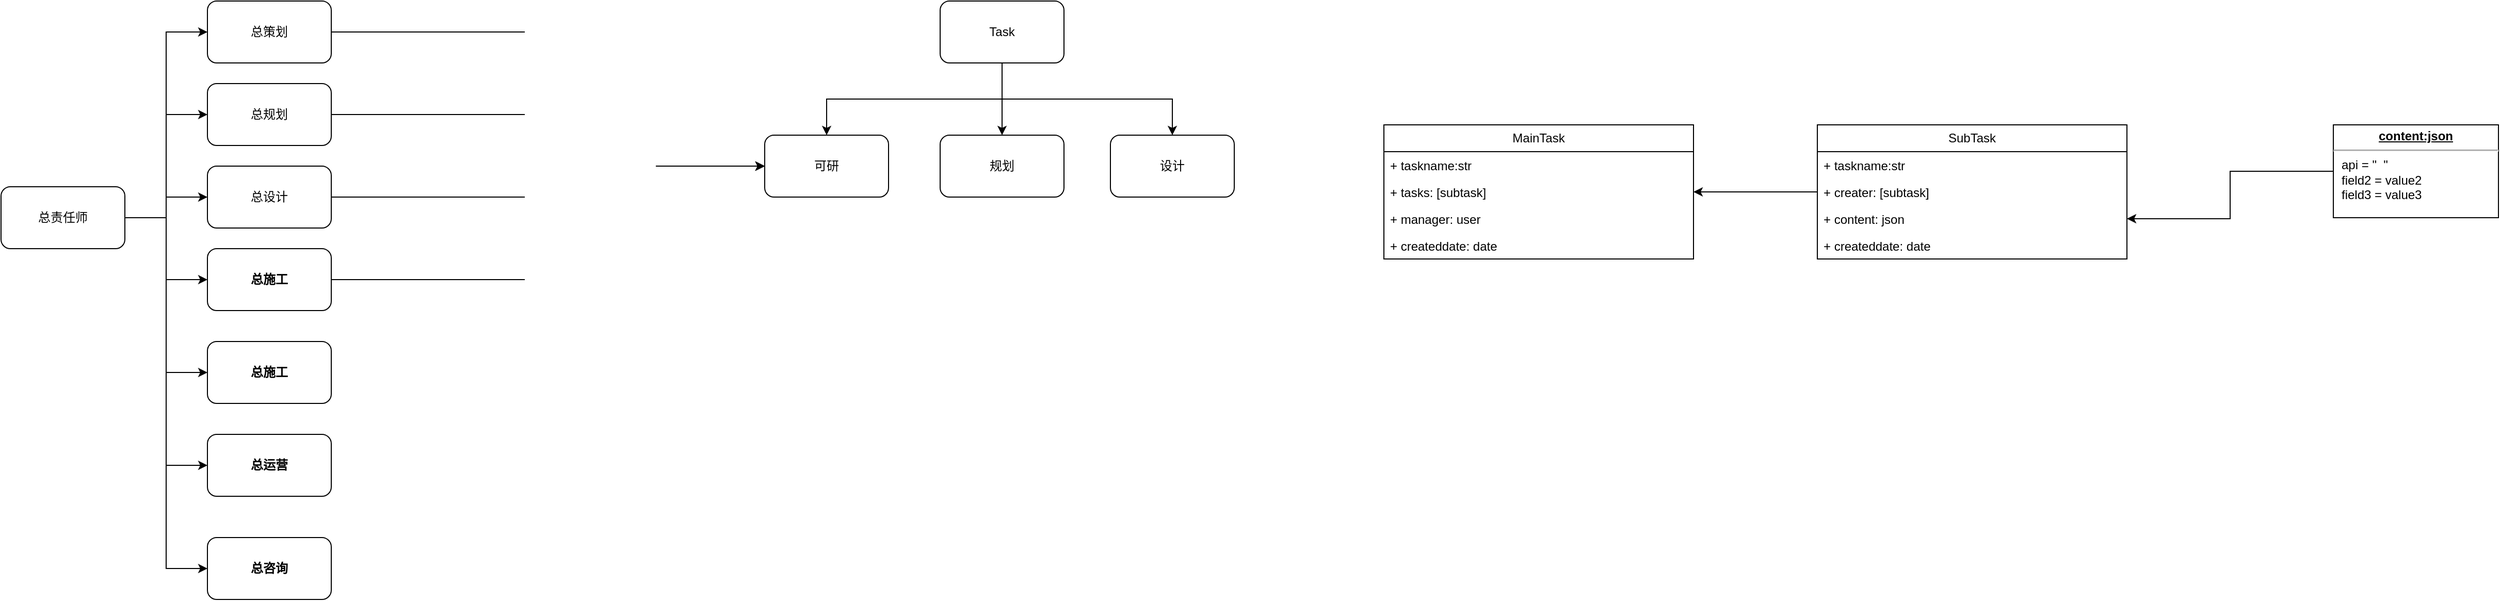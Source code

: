 <mxfile version="21.2.9" type="github">
  <diagram name="Page-1" id="kg5Vm6Oi2As0jij2HQP2">
    <mxGraphModel dx="922" dy="492" grid="1" gridSize="10" guides="1" tooltips="1" connect="1" arrows="1" fold="1" page="1" pageScale="1" pageWidth="850" pageHeight="1100" math="0" shadow="0">
      <root>
        <mxCell id="0" />
        <mxCell id="1" parent="0" />
        <mxCell id="bjH7fD4pgpkKv8-tsCGC-4" style="edgeStyle=orthogonalEdgeStyle;rounded=0;orthogonalLoop=1;jettySize=auto;html=1;entryX=0;entryY=0.5;entryDx=0;entryDy=0;" edge="1" parent="1" source="bjH7fD4pgpkKv8-tsCGC-1" target="bjH7fD4pgpkKv8-tsCGC-2">
          <mxGeometry relative="1" as="geometry" />
        </mxCell>
        <mxCell id="bjH7fD4pgpkKv8-tsCGC-6" style="edgeStyle=orthogonalEdgeStyle;rounded=0;orthogonalLoop=1;jettySize=auto;html=1;" edge="1" parent="1" source="bjH7fD4pgpkKv8-tsCGC-1" target="bjH7fD4pgpkKv8-tsCGC-5">
          <mxGeometry relative="1" as="geometry" />
        </mxCell>
        <mxCell id="bjH7fD4pgpkKv8-tsCGC-8" style="edgeStyle=orthogonalEdgeStyle;rounded=0;orthogonalLoop=1;jettySize=auto;html=1;entryX=0;entryY=0.5;entryDx=0;entryDy=0;" edge="1" parent="1" source="bjH7fD4pgpkKv8-tsCGC-1" target="bjH7fD4pgpkKv8-tsCGC-7">
          <mxGeometry relative="1" as="geometry" />
        </mxCell>
        <mxCell id="bjH7fD4pgpkKv8-tsCGC-10" style="edgeStyle=orthogonalEdgeStyle;rounded=0;orthogonalLoop=1;jettySize=auto;html=1;entryX=0;entryY=0.5;entryDx=0;entryDy=0;" edge="1" parent="1" source="bjH7fD4pgpkKv8-tsCGC-1" target="bjH7fD4pgpkKv8-tsCGC-9">
          <mxGeometry relative="1" as="geometry" />
        </mxCell>
        <mxCell id="bjH7fD4pgpkKv8-tsCGC-12" style="edgeStyle=orthogonalEdgeStyle;rounded=0;orthogonalLoop=1;jettySize=auto;html=1;entryX=0;entryY=0.5;entryDx=0;entryDy=0;" edge="1" parent="1" source="bjH7fD4pgpkKv8-tsCGC-1" target="bjH7fD4pgpkKv8-tsCGC-11">
          <mxGeometry relative="1" as="geometry" />
        </mxCell>
        <mxCell id="bjH7fD4pgpkKv8-tsCGC-14" style="edgeStyle=orthogonalEdgeStyle;rounded=0;orthogonalLoop=1;jettySize=auto;html=1;entryX=0;entryY=0.5;entryDx=0;entryDy=0;" edge="1" parent="1" source="bjH7fD4pgpkKv8-tsCGC-1" target="bjH7fD4pgpkKv8-tsCGC-13">
          <mxGeometry relative="1" as="geometry" />
        </mxCell>
        <mxCell id="bjH7fD4pgpkKv8-tsCGC-16" style="edgeStyle=orthogonalEdgeStyle;rounded=0;orthogonalLoop=1;jettySize=auto;html=1;entryX=0;entryY=0.5;entryDx=0;entryDy=0;" edge="1" parent="1" source="bjH7fD4pgpkKv8-tsCGC-1" target="bjH7fD4pgpkKv8-tsCGC-15">
          <mxGeometry relative="1" as="geometry" />
        </mxCell>
        <mxCell id="bjH7fD4pgpkKv8-tsCGC-1" value="总责任师" style="rounded=1;whiteSpace=wrap;html=1;" vertex="1" parent="1">
          <mxGeometry x="80" y="220" width="120" height="60" as="geometry" />
        </mxCell>
        <mxCell id="bjH7fD4pgpkKv8-tsCGC-25" style="edgeStyle=orthogonalEdgeStyle;rounded=0;orthogonalLoop=1;jettySize=auto;html=1;" edge="1" parent="1" source="bjH7fD4pgpkKv8-tsCGC-2" target="bjH7fD4pgpkKv8-tsCGC-20">
          <mxGeometry relative="1" as="geometry" />
        </mxCell>
        <mxCell id="bjH7fD4pgpkKv8-tsCGC-2" value="总规划" style="rounded=1;whiteSpace=wrap;html=1;" vertex="1" parent="1">
          <mxGeometry x="280" y="120" width="120" height="60" as="geometry" />
        </mxCell>
        <mxCell id="bjH7fD4pgpkKv8-tsCGC-26" style="edgeStyle=orthogonalEdgeStyle;rounded=0;orthogonalLoop=1;jettySize=auto;html=1;entryX=0;entryY=0.5;entryDx=0;entryDy=0;" edge="1" parent="1" source="bjH7fD4pgpkKv8-tsCGC-5" target="bjH7fD4pgpkKv8-tsCGC-20">
          <mxGeometry relative="1" as="geometry" />
        </mxCell>
        <mxCell id="bjH7fD4pgpkKv8-tsCGC-5" value="总设计" style="rounded=1;whiteSpace=wrap;html=1;" vertex="1" parent="1">
          <mxGeometry x="280" y="200" width="120" height="60" as="geometry" />
        </mxCell>
        <mxCell id="bjH7fD4pgpkKv8-tsCGC-27" style="edgeStyle=orthogonalEdgeStyle;rounded=0;orthogonalLoop=1;jettySize=auto;html=1;entryX=0;entryY=0.5;entryDx=0;entryDy=0;" edge="1" parent="1" source="bjH7fD4pgpkKv8-tsCGC-7" target="bjH7fD4pgpkKv8-tsCGC-20">
          <mxGeometry relative="1" as="geometry" />
        </mxCell>
        <mxCell id="bjH7fD4pgpkKv8-tsCGC-7" value="总施工" style="rounded=1;whiteSpace=wrap;html=1;fontStyle=1" vertex="1" parent="1">
          <mxGeometry x="280" y="280" width="120" height="60" as="geometry" />
        </mxCell>
        <mxCell id="bjH7fD4pgpkKv8-tsCGC-9" value="总施工" style="rounded=1;whiteSpace=wrap;html=1;fontStyle=1" vertex="1" parent="1">
          <mxGeometry x="280" y="370" width="120" height="60" as="geometry" />
        </mxCell>
        <mxCell id="bjH7fD4pgpkKv8-tsCGC-24" style="edgeStyle=orthogonalEdgeStyle;rounded=0;orthogonalLoop=1;jettySize=auto;html=1;entryX=0;entryY=0.5;entryDx=0;entryDy=0;" edge="1" parent="1" source="bjH7fD4pgpkKv8-tsCGC-11" target="bjH7fD4pgpkKv8-tsCGC-20">
          <mxGeometry relative="1" as="geometry" />
        </mxCell>
        <mxCell id="bjH7fD4pgpkKv8-tsCGC-11" value="总策划" style="rounded=1;whiteSpace=wrap;html=1;" vertex="1" parent="1">
          <mxGeometry x="280" y="40" width="120" height="60" as="geometry" />
        </mxCell>
        <mxCell id="bjH7fD4pgpkKv8-tsCGC-13" value="总运营" style="rounded=1;whiteSpace=wrap;html=1;fontStyle=1" vertex="1" parent="1">
          <mxGeometry x="280" y="460" width="120" height="60" as="geometry" />
        </mxCell>
        <mxCell id="bjH7fD4pgpkKv8-tsCGC-15" value="总咨询" style="rounded=1;whiteSpace=wrap;html=1;fontStyle=1" vertex="1" parent="1">
          <mxGeometry x="280" y="560" width="120" height="60" as="geometry" />
        </mxCell>
        <mxCell id="bjH7fD4pgpkKv8-tsCGC-21" style="edgeStyle=orthogonalEdgeStyle;rounded=0;orthogonalLoop=1;jettySize=auto;html=1;exitX=0.5;exitY=1;exitDx=0;exitDy=0;" edge="1" parent="1" source="bjH7fD4pgpkKv8-tsCGC-19" target="bjH7fD4pgpkKv8-tsCGC-20">
          <mxGeometry relative="1" as="geometry" />
        </mxCell>
        <mxCell id="bjH7fD4pgpkKv8-tsCGC-23" style="edgeStyle=orthogonalEdgeStyle;rounded=0;orthogonalLoop=1;jettySize=auto;html=1;exitX=0.5;exitY=1;exitDx=0;exitDy=0;" edge="1" parent="1" source="bjH7fD4pgpkKv8-tsCGC-19" target="bjH7fD4pgpkKv8-tsCGC-22">
          <mxGeometry relative="1" as="geometry" />
        </mxCell>
        <mxCell id="bjH7fD4pgpkKv8-tsCGC-29" style="edgeStyle=orthogonalEdgeStyle;rounded=0;orthogonalLoop=1;jettySize=auto;html=1;" edge="1" parent="1" source="bjH7fD4pgpkKv8-tsCGC-19" target="bjH7fD4pgpkKv8-tsCGC-28">
          <mxGeometry relative="1" as="geometry" />
        </mxCell>
        <mxCell id="bjH7fD4pgpkKv8-tsCGC-19" value="&lt;div&gt;Task&lt;/div&gt;" style="rounded=1;whiteSpace=wrap;html=1;" vertex="1" parent="1">
          <mxGeometry x="990" y="40" width="120" height="60" as="geometry" />
        </mxCell>
        <mxCell id="bjH7fD4pgpkKv8-tsCGC-20" value="可研" style="rounded=1;whiteSpace=wrap;html=1;" vertex="1" parent="1">
          <mxGeometry x="820" y="170" width="120" height="60" as="geometry" />
        </mxCell>
        <mxCell id="bjH7fD4pgpkKv8-tsCGC-22" value="设计" style="rounded=1;whiteSpace=wrap;html=1;" vertex="1" parent="1">
          <mxGeometry x="1155" y="170" width="120" height="60" as="geometry" />
        </mxCell>
        <mxCell id="bjH7fD4pgpkKv8-tsCGC-28" value="规划" style="rounded=1;whiteSpace=wrap;html=1;" vertex="1" parent="1">
          <mxGeometry x="990" y="170" width="120" height="60" as="geometry" />
        </mxCell>
        <mxCell id="bjH7fD4pgpkKv8-tsCGC-30" value="MainTask" style="swimlane;fontStyle=0;childLayout=stackLayout;horizontal=1;startSize=26;fillColor=none;horizontalStack=0;resizeParent=1;resizeParentMax=0;resizeLast=0;collapsible=1;marginBottom=0;whiteSpace=wrap;html=1;" vertex="1" parent="1">
          <mxGeometry x="1420" y="160" width="300" height="130" as="geometry" />
        </mxCell>
        <mxCell id="bjH7fD4pgpkKv8-tsCGC-31" value="+ taskname:str " style="text;strokeColor=none;fillColor=none;align=left;verticalAlign=top;spacingLeft=4;spacingRight=4;overflow=hidden;rotatable=0;points=[[0,0.5],[1,0.5]];portConstraint=eastwest;whiteSpace=wrap;html=1;" vertex="1" parent="bjH7fD4pgpkKv8-tsCGC-30">
          <mxGeometry y="26" width="300" height="26" as="geometry" />
        </mxCell>
        <mxCell id="bjH7fD4pgpkKv8-tsCGC-32" value="+ tasks: [subtask]" style="text;strokeColor=none;fillColor=none;align=left;verticalAlign=top;spacingLeft=4;spacingRight=4;overflow=hidden;rotatable=0;points=[[0,0.5],[1,0.5]];portConstraint=eastwest;whiteSpace=wrap;html=1;" vertex="1" parent="bjH7fD4pgpkKv8-tsCGC-30">
          <mxGeometry y="52" width="300" height="26" as="geometry" />
        </mxCell>
        <mxCell id="bjH7fD4pgpkKv8-tsCGC-33" value="+ manager: user" style="text;strokeColor=none;fillColor=none;align=left;verticalAlign=top;spacingLeft=4;spacingRight=4;overflow=hidden;rotatable=0;points=[[0,0.5],[1,0.5]];portConstraint=eastwest;whiteSpace=wrap;html=1;" vertex="1" parent="bjH7fD4pgpkKv8-tsCGC-30">
          <mxGeometry y="78" width="300" height="26" as="geometry" />
        </mxCell>
        <mxCell id="bjH7fD4pgpkKv8-tsCGC-34" value="+ createddate: date" style="text;strokeColor=none;fillColor=none;align=left;verticalAlign=top;spacingLeft=4;spacingRight=4;overflow=hidden;rotatable=0;points=[[0,0.5],[1,0.5]];portConstraint=eastwest;whiteSpace=wrap;html=1;" vertex="1" parent="bjH7fD4pgpkKv8-tsCGC-30">
          <mxGeometry y="104" width="300" height="26" as="geometry" />
        </mxCell>
        <mxCell id="bjH7fD4pgpkKv8-tsCGC-51" style="edgeStyle=orthogonalEdgeStyle;rounded=0;orthogonalLoop=1;jettySize=auto;html=1;entryX=1;entryY=0.5;entryDx=0;entryDy=0;" edge="1" parent="1" source="bjH7fD4pgpkKv8-tsCGC-35" target="bjH7fD4pgpkKv8-tsCGC-32">
          <mxGeometry relative="1" as="geometry">
            <mxPoint x="1750" y="180" as="targetPoint" />
          </mxGeometry>
        </mxCell>
        <mxCell id="bjH7fD4pgpkKv8-tsCGC-35" value="SubTask" style="swimlane;fontStyle=0;childLayout=stackLayout;horizontal=1;startSize=26;fillColor=none;horizontalStack=0;resizeParent=1;resizeParentMax=0;resizeLast=0;collapsible=1;marginBottom=0;whiteSpace=wrap;html=1;" vertex="1" parent="1">
          <mxGeometry x="1840" y="160" width="300" height="130" as="geometry" />
        </mxCell>
        <mxCell id="bjH7fD4pgpkKv8-tsCGC-36" value="+ taskname:str " style="text;strokeColor=none;fillColor=none;align=left;verticalAlign=top;spacingLeft=4;spacingRight=4;overflow=hidden;rotatable=0;points=[[0,0.5],[1,0.5]];portConstraint=eastwest;whiteSpace=wrap;html=1;" vertex="1" parent="bjH7fD4pgpkKv8-tsCGC-35">
          <mxGeometry y="26" width="300" height="26" as="geometry" />
        </mxCell>
        <mxCell id="bjH7fD4pgpkKv8-tsCGC-37" value="+ creater: [subtask]" style="text;strokeColor=none;fillColor=none;align=left;verticalAlign=top;spacingLeft=4;spacingRight=4;overflow=hidden;rotatable=0;points=[[0,0.5],[1,0.5]];portConstraint=eastwest;whiteSpace=wrap;html=1;" vertex="1" parent="bjH7fD4pgpkKv8-tsCGC-35">
          <mxGeometry y="52" width="300" height="26" as="geometry" />
        </mxCell>
        <mxCell id="bjH7fD4pgpkKv8-tsCGC-38" value="+ content: json" style="text;strokeColor=none;fillColor=none;align=left;verticalAlign=top;spacingLeft=4;spacingRight=4;overflow=hidden;rotatable=0;points=[[0,0.5],[1,0.5]];portConstraint=eastwest;whiteSpace=wrap;html=1;" vertex="1" parent="bjH7fD4pgpkKv8-tsCGC-35">
          <mxGeometry y="78" width="300" height="26" as="geometry" />
        </mxCell>
        <mxCell id="bjH7fD4pgpkKv8-tsCGC-39" value="+ createddate: date" style="text;strokeColor=none;fillColor=none;align=left;verticalAlign=top;spacingLeft=4;spacingRight=4;overflow=hidden;rotatable=0;points=[[0,0.5],[1,0.5]];portConstraint=eastwest;whiteSpace=wrap;html=1;" vertex="1" parent="bjH7fD4pgpkKv8-tsCGC-35">
          <mxGeometry y="104" width="300" height="26" as="geometry" />
        </mxCell>
        <mxCell id="bjH7fD4pgpkKv8-tsCGC-50" style="edgeStyle=orthogonalEdgeStyle;rounded=0;orthogonalLoop=1;jettySize=auto;html=1;" edge="1" parent="1" source="bjH7fD4pgpkKv8-tsCGC-48" target="bjH7fD4pgpkKv8-tsCGC-38">
          <mxGeometry relative="1" as="geometry" />
        </mxCell>
        <mxCell id="bjH7fD4pgpkKv8-tsCGC-48" value="&lt;p style=&quot;margin:0px;margin-top:4px;text-align:center;text-decoration:underline;&quot;&gt;&lt;b&gt;content:json&lt;/b&gt;&lt;/p&gt;&lt;hr&gt;&lt;p style=&quot;margin:0px;margin-left:8px;&quot;&gt;api = &quot;&amp;nbsp; &quot;&lt;br&gt;field2 = value2&lt;br&gt;field3 = value3&lt;/p&gt;" style="verticalAlign=top;align=left;overflow=fill;fontSize=12;fontFamily=Helvetica;html=1;whiteSpace=wrap;" vertex="1" parent="1">
          <mxGeometry x="2340" y="160" width="160" height="90" as="geometry" />
        </mxCell>
      </root>
    </mxGraphModel>
  </diagram>
</mxfile>
